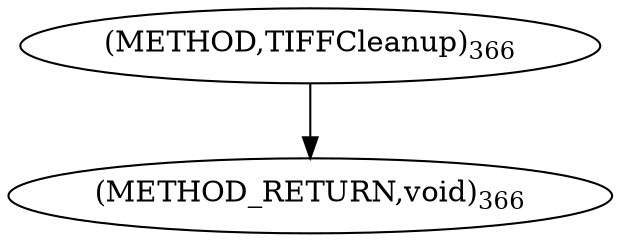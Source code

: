 digraph "TIFFCleanup" {  
"8509" [label = <(METHOD,TIFFCleanup)<SUB>366</SUB>> ]
"8511" [label = <(METHOD_RETURN,void)<SUB>366</SUB>> ]
  "8509" -> "8511" 
}

